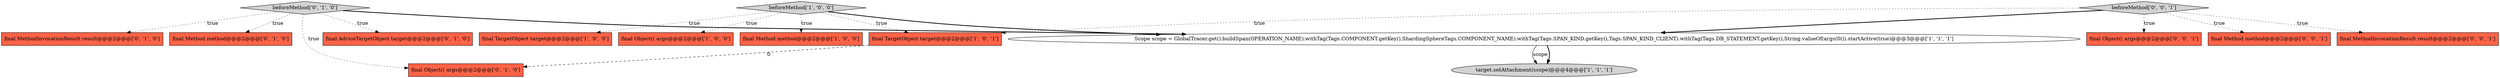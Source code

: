 digraph {
2 [style = filled, label = "final TargetObject target@@@2@@@['1', '0', '0']", fillcolor = tomato, shape = box image = "AAA0AAABBB1BBB"];
5 [style = filled, label = "final TargetObject target@@@2@@@['1', '0', '1']", fillcolor = tomato, shape = box image = "AAA0AAABBB1BBB"];
6 [style = filled, label = "target.setAttachment(scope)@@@4@@@['1', '1', '1']", fillcolor = lightgray, shape = ellipse image = "AAA0AAABBB1BBB"];
8 [style = filled, label = "final MethodInvocationResult result@@@2@@@['0', '1', '0']", fillcolor = tomato, shape = box image = "AAA0AAABBB2BBB"];
0 [style = filled, label = "beforeMethod['1', '0', '0']", fillcolor = lightgray, shape = diamond image = "AAA0AAABBB1BBB"];
10 [style = filled, label = "final Object(( args@@@2@@@['0', '1', '0']", fillcolor = tomato, shape = box image = "AAA1AAABBB2BBB"];
4 [style = filled, label = "final Object(( args@@@2@@@['1', '0', '0']", fillcolor = tomato, shape = box image = "AAA0AAABBB1BBB"];
9 [style = filled, label = "final Method method@@@2@@@['0', '1', '0']", fillcolor = tomato, shape = box image = "AAA0AAABBB2BBB"];
11 [style = filled, label = "beforeMethod['0', '1', '0']", fillcolor = lightgray, shape = diamond image = "AAA0AAABBB2BBB"];
3 [style = filled, label = "Scope scope = GlobalTracer.get().buildSpan(OPERATION_NAME).withTag(Tags.COMPONENT.getKey(),ShardingSphereTags.COMPONENT_NAME).withTag(Tags.SPAN_KIND.getKey(),Tags.SPAN_KIND_CLIENT).withTag(Tags.DB_STATEMENT.getKey(),String.valueOf(args(0()).startActive(true)@@@3@@@['1', '1', '1']", fillcolor = white, shape = ellipse image = "AAA0AAABBB1BBB"];
12 [style = filled, label = "final Object(( args@@@2@@@['0', '0', '1']", fillcolor = tomato, shape = box image = "AAA0AAABBB3BBB"];
13 [style = filled, label = "final Method method@@@2@@@['0', '0', '1']", fillcolor = tomato, shape = box image = "AAA0AAABBB3BBB"];
7 [style = filled, label = "final AdviceTargetObject target@@@2@@@['0', '1', '0']", fillcolor = tomato, shape = box image = "AAA0AAABBB2BBB"];
14 [style = filled, label = "final MethodInvocationResult result@@@2@@@['0', '0', '1']", fillcolor = tomato, shape = box image = "AAA0AAABBB3BBB"];
1 [style = filled, label = "final Method method@@@2@@@['1', '0', '0']", fillcolor = tomato, shape = box image = "AAA0AAABBB1BBB"];
15 [style = filled, label = "beforeMethod['0', '0', '1']", fillcolor = lightgray, shape = diamond image = "AAA0AAABBB3BBB"];
0->3 [style = bold, label=""];
11->7 [style = dotted, label="true"];
15->5 [style = dotted, label="true"];
15->12 [style = dotted, label="true"];
3->6 [style = bold, label=""];
3->6 [style = solid, label="scope"];
11->9 [style = dotted, label="true"];
11->8 [style = dotted, label="true"];
0->2 [style = dotted, label="true"];
0->5 [style = dotted, label="true"];
15->14 [style = dotted, label="true"];
5->10 [style = dashed, label="0"];
11->3 [style = bold, label=""];
15->3 [style = bold, label=""];
15->13 [style = dotted, label="true"];
0->4 [style = dotted, label="true"];
11->10 [style = dotted, label="true"];
0->1 [style = dotted, label="true"];
}
